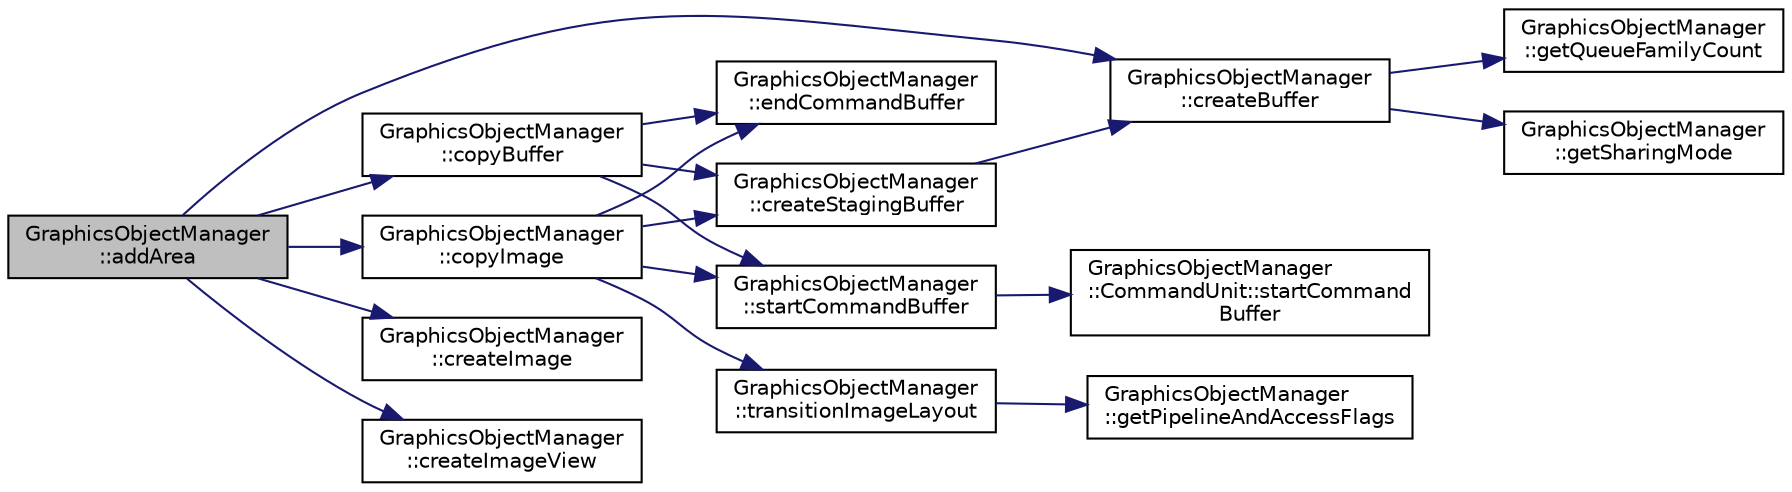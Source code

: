 digraph "GraphicsObjectManager::addArea"
{
 // LATEX_PDF_SIZE
  edge [fontname="Helvetica",fontsize="10",labelfontname="Helvetica",labelfontsize="10"];
  node [fontname="Helvetica",fontsize="10",shape=record];
  rankdir="LR";
  Node1 [label="GraphicsObjectManager\l::addArea",height=0.2,width=0.4,color="black", fillcolor="grey75", style="filled", fontcolor="black",tooltip="Adds an area object to the buffer manager."];
  Node1 -> Node2 [color="midnightblue",fontsize="10",style="solid",fontname="Helvetica"];
  Node2 [label="GraphicsObjectManager\l::copyBuffer",height=0.2,width=0.4,color="black", fillcolor="white", style="filled",URL="$classGraphicsObjectManager.html#a149cc91ffc0073433e4c3734eb80c8b9",tooltip="Copies the given data to the given buffer."];
  Node2 -> Node3 [color="midnightblue",fontsize="10",style="solid",fontname="Helvetica"];
  Node3 [label="GraphicsObjectManager\l::createStagingBuffer",height=0.2,width=0.4,color="black", fillcolor="white", style="filled",URL="$classGraphicsObjectManager.html#a0f54e4c067ab0dea4897191617d9a722",tooltip="Helper for creating a staging buffer."];
  Node3 -> Node4 [color="midnightblue",fontsize="10",style="solid",fontname="Helvetica"];
  Node4 [label="GraphicsObjectManager\l::createBuffer",height=0.2,width=0.4,color="black", fillcolor="white", style="filled",URL="$classGraphicsObjectManager.html#acaa2f62a870f1426abe523acb1d8ef6f",tooltip="Creates a buffer with the given parameters."];
  Node4 -> Node5 [color="midnightblue",fontsize="10",style="solid",fontname="Helvetica"];
  Node5 [label="GraphicsObjectManager\l::getQueueFamilyCount",height=0.2,width=0.4,color="black", fillcolor="white", style="filled",URL="$classGraphicsObjectManager.html#a48087fcc6c8ff32a160ff8105240538d",tooltip="Returns number of queue families."];
  Node4 -> Node6 [color="midnightblue",fontsize="10",style="solid",fontname="Helvetica"];
  Node6 [label="GraphicsObjectManager\l::getSharingMode",height=0.2,width=0.4,color="black", fillcolor="white", style="filled",URL="$classGraphicsObjectManager.html#a1f57aa379d9151b4dcb74622f011e008",tooltip="Returns the sharing mode of created resources."];
  Node2 -> Node7 [color="midnightblue",fontsize="10",style="solid",fontname="Helvetica"];
  Node7 [label="GraphicsObjectManager\l::endCommandBuffer",height=0.2,width=0.4,color="black", fillcolor="white", style="filled",URL="$classGraphicsObjectManager.html#a8db31ba380265e1794f57cc65962f58b",tooltip="Submits the given command buffer to be executed on the gpu."];
  Node2 -> Node8 [color="midnightblue",fontsize="10",style="solid",fontname="Helvetica"];
  Node8 [label="GraphicsObjectManager\l::startCommandBuffer",height=0.2,width=0.4,color="black", fillcolor="white", style="filled",URL="$classGraphicsObjectManager.html#a6245170a0f8269dc6bea1edcda0ac60c",tooltip="Allocates and begins a command buffer."];
  Node8 -> Node9 [color="midnightblue",fontsize="10",style="solid",fontname="Helvetica"];
  Node9 [label="GraphicsObjectManager\l::CommandUnit::startCommand\lBuffer",height=0.2,width=0.4,color="black", fillcolor="white", style="filled",URL="$structGraphicsObjectManager_1_1CommandUnit.html#a062348d8349e31388763a6a7e6ed5148",tooltip=" "];
  Node1 -> Node10 [color="midnightblue",fontsize="10",style="solid",fontname="Helvetica"];
  Node10 [label="GraphicsObjectManager\l::copyImage",height=0.2,width=0.4,color="black", fillcolor="white", style="filled",URL="$classGraphicsObjectManager.html#a9d3d8755593f5f4cd26ba45c689e31ee",tooltip="Copies the given data to the given image."];
  Node10 -> Node3 [color="midnightblue",fontsize="10",style="solid",fontname="Helvetica"];
  Node10 -> Node7 [color="midnightblue",fontsize="10",style="solid",fontname="Helvetica"];
  Node10 -> Node8 [color="midnightblue",fontsize="10",style="solid",fontname="Helvetica"];
  Node10 -> Node11 [color="midnightblue",fontsize="10",style="solid",fontname="Helvetica"];
  Node11 [label="GraphicsObjectManager\l::transitionImageLayout",height=0.2,width=0.4,color="black", fillcolor="white", style="filled",URL="$classGraphicsObjectManager.html#ae498965da68ae9ead548d9c32aab4368",tooltip="Records image layout transition barrier to the given command buffer."];
  Node11 -> Node12 [color="midnightblue",fontsize="10",style="solid",fontname="Helvetica"];
  Node12 [label="GraphicsObjectManager\l::getPipelineAndAccessFlags",height=0.2,width=0.4,color="black", fillcolor="white", style="filled",URL="$classGraphicsObjectManager.html#a120007297e679f8ef7555f8acd312dd6",tooltip="Fills access masks and pipeline stages when given source and destination layouts for an image."];
  Node1 -> Node4 [color="midnightblue",fontsize="10",style="solid",fontname="Helvetica"];
  Node1 -> Node13 [color="midnightblue",fontsize="10",style="solid",fontname="Helvetica"];
  Node13 [label="GraphicsObjectManager\l::createImage",height=0.2,width=0.4,color="black", fillcolor="white", style="filled",URL="$classGraphicsObjectManager.html#a66285158960fc1f0c9bf7524597148da",tooltip="Creates an allocated image. The standard parameters make it easy to create a texture image on the GPU..."];
  Node1 -> Node14 [color="midnightblue",fontsize="10",style="solid",fontname="Helvetica"];
  Node14 [label="GraphicsObjectManager\l::createImageView",height=0.2,width=0.4,color="black", fillcolor="white", style="filled",URL="$classGraphicsObjectManager.html#aa7ea92ddcf8c00c47420e545fe08b7be",tooltip="Creates an image view for the given image and format."];
}
